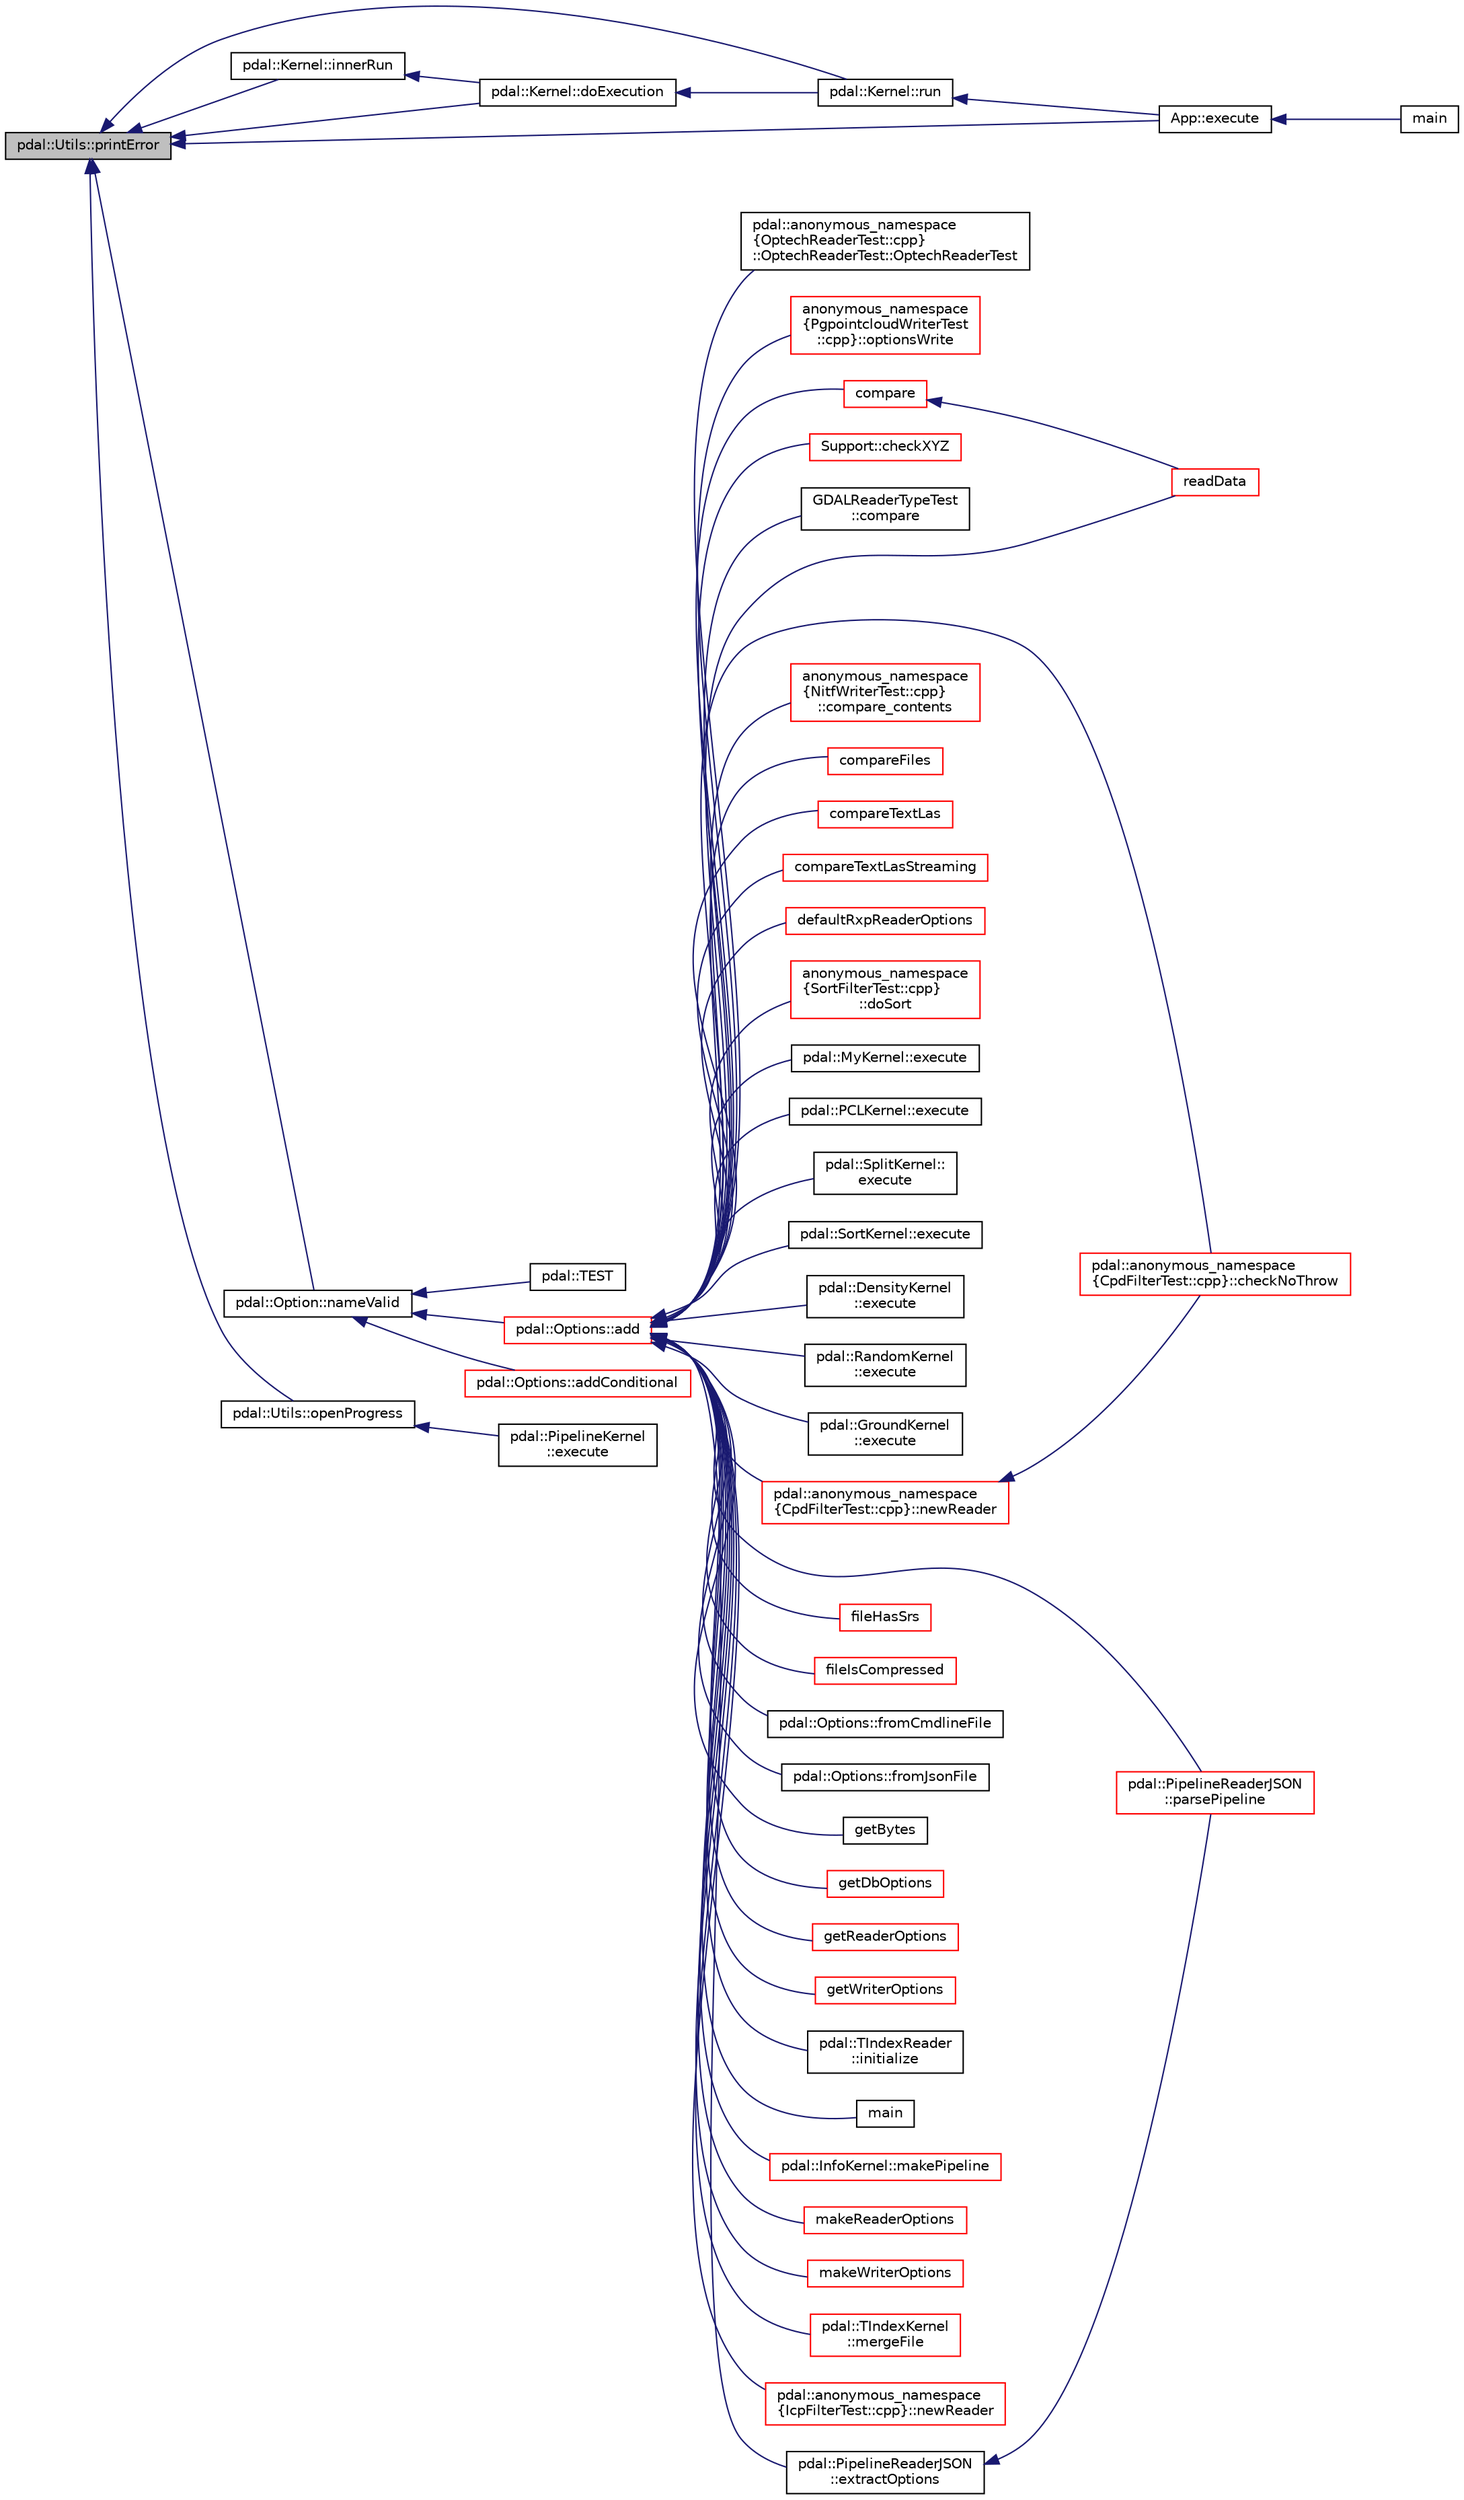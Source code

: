 digraph "pdal::Utils::printError"
{
  edge [fontname="Helvetica",fontsize="10",labelfontname="Helvetica",labelfontsize="10"];
  node [fontname="Helvetica",fontsize="10",shape=record];
  rankdir="LR";
  Node1 [label="pdal::Utils::printError",height=0.2,width=0.4,color="black", fillcolor="grey75", style="filled", fontcolor="black"];
  Node1 -> Node2 [dir="back",color="midnightblue",fontsize="10",style="solid",fontname="Helvetica"];
  Node2 [label="pdal::Kernel::doExecution",height=0.2,width=0.4,color="black", fillcolor="white", style="filled",URL="$classpdal_1_1Kernel.html#a793c419df84b12c612ac12f1828e8754"];
  Node2 -> Node3 [dir="back",color="midnightblue",fontsize="10",style="solid",fontname="Helvetica"];
  Node3 [label="pdal::Kernel::run",height=0.2,width=0.4,color="black", fillcolor="white", style="filled",URL="$classpdal_1_1Kernel.html#a063a87bdb5459f336c905ab0d2ce3b05"];
  Node3 -> Node4 [dir="back",color="midnightblue",fontsize="10",style="solid",fontname="Helvetica"];
  Node4 [label="App::execute",height=0.2,width=0.4,color="black", fillcolor="white", style="filled",URL="$classApp.html#a2817579d633c3d379248cd45d035aba8"];
  Node4 -> Node5 [dir="back",color="midnightblue",fontsize="10",style="solid",fontname="Helvetica"];
  Node5 [label="main",height=0.2,width=0.4,color="black", fillcolor="white", style="filled",URL="$pdal_8cpp.html#a0ddf1224851353fc92bfbff6f499fa97"];
  Node1 -> Node4 [dir="back",color="midnightblue",fontsize="10",style="solid",fontname="Helvetica"];
  Node1 -> Node6 [dir="back",color="midnightblue",fontsize="10",style="solid",fontname="Helvetica"];
  Node6 [label="pdal::Kernel::innerRun",height=0.2,width=0.4,color="black", fillcolor="white", style="filled",URL="$classpdal_1_1Kernel.html#a75417dddc31172a99c7b7c90fdf7aa90"];
  Node6 -> Node2 [dir="back",color="midnightblue",fontsize="10",style="solid",fontname="Helvetica"];
  Node1 -> Node7 [dir="back",color="midnightblue",fontsize="10",style="solid",fontname="Helvetica"];
  Node7 [label="pdal::Option::nameValid",height=0.2,width=0.4,color="black", fillcolor="white", style="filled",URL="$classpdal_1_1Option.html#aef4422b88464a9cad83b3c11bf1f8cdd"];
  Node7 -> Node8 [dir="back",color="midnightblue",fontsize="10",style="solid",fontname="Helvetica"];
  Node8 [label="pdal::Options::add",height=0.2,width=0.4,color="red", fillcolor="white", style="filled",URL="$classpdal_1_1Options.html#a30826da39f9c4716412141eeeb719032"];
  Node8 -> Node9 [dir="back",color="midnightblue",fontsize="10",style="solid",fontname="Helvetica"];
  Node9 [label="pdal::anonymous_namespace\l\{CpdFilterTest::cpp\}::checkNoThrow",height=0.2,width=0.4,color="red", fillcolor="white", style="filled",URL="$namespacepdal_1_1anonymous__namespace_02CpdFilterTest_8cpp_03.html#a320ed17294674e9db1e7ca7095ae403b"];
  Node8 -> Node10 [dir="back",color="midnightblue",fontsize="10",style="solid",fontname="Helvetica"];
  Node10 [label="Support::checkXYZ",height=0.2,width=0.4,color="red", fillcolor="white", style="filled",URL="$classSupport.html#a0f6b5ed9b20a213a0607f3b989b81cec"];
  Node8 -> Node11 [dir="back",color="midnightblue",fontsize="10",style="solid",fontname="Helvetica"];
  Node11 [label="GDALReaderTypeTest\l::compare",height=0.2,width=0.4,color="black", fillcolor="white", style="filled",URL="$classGDALReaderTypeTest.html#a7ccb2f33deda3d1840509c81f3718ca8"];
  Node8 -> Node12 [dir="back",color="midnightblue",fontsize="10",style="solid",fontname="Helvetica"];
  Node12 [label="compare",height=0.2,width=0.4,color="red", fillcolor="white", style="filled",URL="$OCITest_8cpp.html#aa992a42d3b52c376e3902f1412402781"];
  Node12 -> Node13 [dir="back",color="midnightblue",fontsize="10",style="solid",fontname="Helvetica"];
  Node13 [label="readData",height=0.2,width=0.4,color="red", fillcolor="white", style="filled",URL="$OCITest_8cpp.html#ab1703367762abc1490e00dcd5ccb29bc"];
  Node8 -> Node14 [dir="back",color="midnightblue",fontsize="10",style="solid",fontname="Helvetica"];
  Node14 [label="anonymous_namespace\l\{NitfWriterTest::cpp\}\l::compare_contents",height=0.2,width=0.4,color="red", fillcolor="white", style="filled",URL="$namespaceanonymous__namespace_02NitfWriterTest_8cpp_03.html#a9850e52970d9cc3d2e55bc35a299a6dd"];
  Node8 -> Node15 [dir="back",color="midnightblue",fontsize="10",style="solid",fontname="Helvetica"];
  Node15 [label="compareFiles",height=0.2,width=0.4,color="red", fillcolor="white", style="filled",URL="$LasWriterTest_8cpp.html#a3303a951654ed83ac6abc2a44e07b2d3"];
  Node8 -> Node16 [dir="back",color="midnightblue",fontsize="10",style="solid",fontname="Helvetica"];
  Node16 [label="compareTextLas",height=0.2,width=0.4,color="red", fillcolor="white", style="filled",URL="$TextReaderTest_8cpp.html#a509a22500d50c63ed7f1575067f5879d"];
  Node8 -> Node17 [dir="back",color="midnightblue",fontsize="10",style="solid",fontname="Helvetica"];
  Node17 [label="compareTextLasStreaming",height=0.2,width=0.4,color="red", fillcolor="white", style="filled",URL="$TextReaderTest_8cpp.html#afffb357c566f20e6383568d28525817a"];
  Node8 -> Node18 [dir="back",color="midnightblue",fontsize="10",style="solid",fontname="Helvetica"];
  Node18 [label="defaultRxpReaderOptions",height=0.2,width=0.4,color="red", fillcolor="white", style="filled",URL="$RxpReaderTest_8cpp.html#a42cc5864597ac030c7181f1b0e9ca09a"];
  Node8 -> Node19 [dir="back",color="midnightblue",fontsize="10",style="solid",fontname="Helvetica"];
  Node19 [label="anonymous_namespace\l\{SortFilterTest::cpp\}\l::doSort",height=0.2,width=0.4,color="red", fillcolor="white", style="filled",URL="$namespaceanonymous__namespace_02SortFilterTest_8cpp_03.html#a4dd665dd162481d153ad54779b8e970b"];
  Node8 -> Node20 [dir="back",color="midnightblue",fontsize="10",style="solid",fontname="Helvetica"];
  Node20 [label="pdal::MyKernel::execute",height=0.2,width=0.4,color="black", fillcolor="white", style="filled",URL="$classpdal_1_1MyKernel.html#a2aa834686cb68aab88b9d40df48d6f13"];
  Node8 -> Node21 [dir="back",color="midnightblue",fontsize="10",style="solid",fontname="Helvetica"];
  Node21 [label="pdal::PCLKernel::execute",height=0.2,width=0.4,color="black", fillcolor="white", style="filled",URL="$classpdal_1_1PCLKernel.html#aab22ad378b4c29bbe5dd69ad6eb0c6ef"];
  Node8 -> Node22 [dir="back",color="midnightblue",fontsize="10",style="solid",fontname="Helvetica"];
  Node22 [label="pdal::SplitKernel::\lexecute",height=0.2,width=0.4,color="black", fillcolor="white", style="filled",URL="$classpdal_1_1SplitKernel.html#aa93e386ee8d67c65d5c31d39ec7c9971"];
  Node8 -> Node23 [dir="back",color="midnightblue",fontsize="10",style="solid",fontname="Helvetica"];
  Node23 [label="pdal::SortKernel::execute",height=0.2,width=0.4,color="black", fillcolor="white", style="filled",URL="$classpdal_1_1SortKernel.html#a35de433cd919ac9fc87a957395323820"];
  Node8 -> Node24 [dir="back",color="midnightblue",fontsize="10",style="solid",fontname="Helvetica"];
  Node24 [label="pdal::DensityKernel\l::execute",height=0.2,width=0.4,color="black", fillcolor="white", style="filled",URL="$classpdal_1_1DensityKernel.html#a0c74e94ba52214ddb0455254fb25a0b3"];
  Node8 -> Node25 [dir="back",color="midnightblue",fontsize="10",style="solid",fontname="Helvetica"];
  Node25 [label="pdal::RandomKernel\l::execute",height=0.2,width=0.4,color="black", fillcolor="white", style="filled",URL="$classpdal_1_1RandomKernel.html#ae101bc78cfab26709852a1ef31d7a38f"];
  Node8 -> Node26 [dir="back",color="midnightblue",fontsize="10",style="solid",fontname="Helvetica"];
  Node26 [label="pdal::GroundKernel\l::execute",height=0.2,width=0.4,color="black", fillcolor="white", style="filled",URL="$classpdal_1_1GroundKernel.html#a652b5f932cd5e982b887917a82f692e2"];
  Node8 -> Node27 [dir="back",color="midnightblue",fontsize="10",style="solid",fontname="Helvetica"];
  Node27 [label="pdal::PipelineReaderJSON\l::extractOptions",height=0.2,width=0.4,color="black", fillcolor="white", style="filled",URL="$classpdal_1_1PipelineReaderJSON.html#a51024630985308ccf8843f250b685545"];
  Node27 -> Node28 [dir="back",color="midnightblue",fontsize="10",style="solid",fontname="Helvetica"];
  Node28 [label="pdal::PipelineReaderJSON\l::parsePipeline",height=0.2,width=0.4,color="red", fillcolor="white", style="filled",URL="$classpdal_1_1PipelineReaderJSON.html#a648ae28bf1b1fc54a9aa92b5d880c434"];
  Node8 -> Node29 [dir="back",color="midnightblue",fontsize="10",style="solid",fontname="Helvetica"];
  Node29 [label="fileHasSrs",height=0.2,width=0.4,color="red", fillcolor="white", style="filled",URL="$pc2pcTest_8cpp.html#a88ec459e7e2409cdd35e981f82bf1a88"];
  Node8 -> Node30 [dir="back",color="midnightblue",fontsize="10",style="solid",fontname="Helvetica"];
  Node30 [label="fileIsCompressed",height=0.2,width=0.4,color="red", fillcolor="white", style="filled",URL="$pc2pcTest_8cpp.html#a67c579fe6132748ac1a91c1c053d8d87"];
  Node8 -> Node31 [dir="back",color="midnightblue",fontsize="10",style="solid",fontname="Helvetica"];
  Node31 [label="pdal::Options::fromCmdlineFile",height=0.2,width=0.4,color="black", fillcolor="white", style="filled",URL="$classpdal_1_1Options.html#a1a7ad95963052f30ee58f7958c201edf"];
  Node8 -> Node32 [dir="back",color="midnightblue",fontsize="10",style="solid",fontname="Helvetica"];
  Node32 [label="pdal::Options::fromJsonFile",height=0.2,width=0.4,color="black", fillcolor="white", style="filled",URL="$classpdal_1_1Options.html#a54799c5d0bcb95e73a2574cc03aad119"];
  Node8 -> Node33 [dir="back",color="midnightblue",fontsize="10",style="solid",fontname="Helvetica"];
  Node33 [label="getBytes",height=0.2,width=0.4,color="black", fillcolor="white", style="filled",URL="$CompressionTest_8cpp.html#a6d46cc9b57a277b3a7c486859232bcf8"];
  Node8 -> Node34 [dir="back",color="midnightblue",fontsize="10",style="solid",fontname="Helvetica"];
  Node34 [label="getDbOptions",height=0.2,width=0.4,color="red", fillcolor="white", style="filled",URL="$PgpointcloudWriterTest_8cpp.html#a8e16b46491694e4a628ef5e332e7b664"];
  Node8 -> Node35 [dir="back",color="midnightblue",fontsize="10",style="solid",fontname="Helvetica"];
  Node35 [label="getReaderOptions",height=0.2,width=0.4,color="red", fillcolor="white", style="filled",URL="$SQLiteTest_8cpp.html#aa53b992824afcc867dfda9a269dc9728"];
  Node8 -> Node36 [dir="back",color="midnightblue",fontsize="10",style="solid",fontname="Helvetica"];
  Node36 [label="getWriterOptions",height=0.2,width=0.4,color="red", fillcolor="white", style="filled",URL="$SQLiteTest_8cpp.html#a8feb4b20d13fe13ef5039e1eca234610"];
  Node8 -> Node37 [dir="back",color="midnightblue",fontsize="10",style="solid",fontname="Helvetica"];
  Node37 [label="pdal::TIndexReader\l::initialize",height=0.2,width=0.4,color="black", fillcolor="white", style="filled",URL="$classpdal_1_1TIndexReader.html#a441e8f1f37ac3ac418c6d1a7144bf8cd"];
  Node8 -> Node38 [dir="back",color="midnightblue",fontsize="10",style="solid",fontname="Helvetica"];
  Node38 [label="main",height=0.2,width=0.4,color="black", fillcolor="white", style="filled",URL="$tutorial_8cpp.html#a0ddf1224851353fc92bfbff6f499fa97"];
  Node8 -> Node39 [dir="back",color="midnightblue",fontsize="10",style="solid",fontname="Helvetica"];
  Node39 [label="pdal::InfoKernel::makePipeline",height=0.2,width=0.4,color="red", fillcolor="white", style="filled",URL="$classpdal_1_1InfoKernel.html#a5deb06e4be4b248c9e1257fc7edf7e65"];
  Node8 -> Node40 [dir="back",color="midnightblue",fontsize="10",style="solid",fontname="Helvetica"];
  Node40 [label="makeReaderOptions",height=0.2,width=0.4,color="red", fillcolor="white", style="filled",URL="$SbetWriterTest_8cpp.html#a9f01a25233e28f3dfebb0512d79c6d30"];
  Node8 -> Node41 [dir="back",color="midnightblue",fontsize="10",style="solid",fontname="Helvetica"];
  Node41 [label="makeWriterOptions",height=0.2,width=0.4,color="red", fillcolor="white", style="filled",URL="$SbetWriterTest_8cpp.html#a8bfcc0ef74bfbc5d654d7c4e120deaed"];
  Node8 -> Node42 [dir="back",color="midnightblue",fontsize="10",style="solid",fontname="Helvetica"];
  Node42 [label="pdal::TIndexKernel\l::mergeFile",height=0.2,width=0.4,color="red", fillcolor="white", style="filled",URL="$classpdal_1_1TIndexKernel.html#a260c46e9fc8a9e5dddd395c93422dfa6"];
  Node8 -> Node43 [dir="back",color="midnightblue",fontsize="10",style="solid",fontname="Helvetica"];
  Node43 [label="pdal::anonymous_namespace\l\{IcpFilterTest::cpp\}::newReader",height=0.2,width=0.4,color="red", fillcolor="white", style="filled",URL="$namespacepdal_1_1anonymous__namespace_02IcpFilterTest_8cpp_03.html#af01af8888cc2abd24c7bbbcac99602b6"];
  Node8 -> Node44 [dir="back",color="midnightblue",fontsize="10",style="solid",fontname="Helvetica"];
  Node44 [label="pdal::anonymous_namespace\l\{CpdFilterTest::cpp\}::newReader",height=0.2,width=0.4,color="red", fillcolor="white", style="filled",URL="$namespacepdal_1_1anonymous__namespace_02CpdFilterTest_8cpp_03.html#ac41688e5986694872a0680923dfbfe94"];
  Node44 -> Node9 [dir="back",color="midnightblue",fontsize="10",style="solid",fontname="Helvetica"];
  Node8 -> Node45 [dir="back",color="midnightblue",fontsize="10",style="solid",fontname="Helvetica"];
  Node45 [label="pdal::anonymous_namespace\l\{OptechReaderTest::cpp\}\l::OptechReaderTest::OptechReaderTest",height=0.2,width=0.4,color="black", fillcolor="white", style="filled",URL="$classpdal_1_1anonymous__namespace_02OptechReaderTest_8cpp_03_1_1OptechReaderTest.html#a0dfb38bc7fc5f33908bfd8e7bfd22324"];
  Node8 -> Node46 [dir="back",color="midnightblue",fontsize="10",style="solid",fontname="Helvetica"];
  Node46 [label="anonymous_namespace\l\{PgpointcloudWriterTest\l::cpp\}::optionsWrite",height=0.2,width=0.4,color="red", fillcolor="white", style="filled",URL="$namespaceanonymous__namespace_02PgpointcloudWriterTest_8cpp_03.html#a3209b8eba8b356583e962c597df644fd"];
  Node8 -> Node28 [dir="back",color="midnightblue",fontsize="10",style="solid",fontname="Helvetica"];
  Node8 -> Node13 [dir="back",color="midnightblue",fontsize="10",style="solid",fontname="Helvetica"];
  Node7 -> Node47 [dir="back",color="midnightblue",fontsize="10",style="solid",fontname="Helvetica"];
  Node47 [label="pdal::Options::addConditional",height=0.2,width=0.4,color="red", fillcolor="white", style="filled",URL="$classpdal_1_1Options.html#aab2dd4f9208512ad8c38a71ad9d2c98b"];
  Node7 -> Node48 [dir="back",color="midnightblue",fontsize="10",style="solid",fontname="Helvetica"];
  Node48 [label="pdal::TEST",height=0.2,width=0.4,color="black", fillcolor="white", style="filled",URL="$namespacepdal.html#ab268d6e5848c5e907f589f9f383777be"];
  Node1 -> Node49 [dir="back",color="midnightblue",fontsize="10",style="solid",fontname="Helvetica"];
  Node49 [label="pdal::Utils::openProgress",height=0.2,width=0.4,color="black", fillcolor="white", style="filled",URL="$namespacepdal_1_1Utils.html#a2db91fce0452edfee45689c79ba02dc8"];
  Node49 -> Node50 [dir="back",color="midnightblue",fontsize="10",style="solid",fontname="Helvetica"];
  Node50 [label="pdal::PipelineKernel\l::execute",height=0.2,width=0.4,color="black", fillcolor="white", style="filled",URL="$classpdal_1_1PipelineKernel.html#a0d3bb8f1b2c0af4e3d8af7f61a264d20"];
  Node1 -> Node3 [dir="back",color="midnightblue",fontsize="10",style="solid",fontname="Helvetica"];
}
